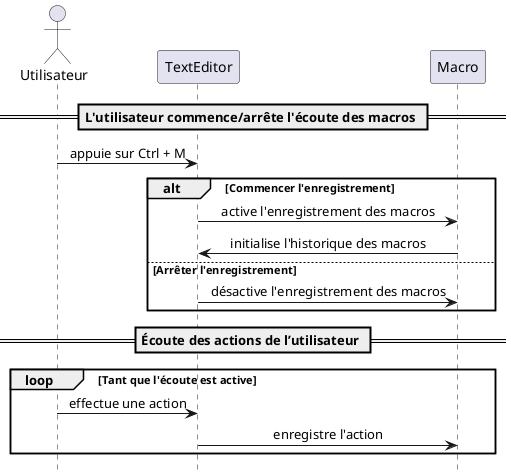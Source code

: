@startuml ecoute
hide footbox
skinparam sequenceMessageAlign center

actor Utilisateur
participant "TextEditor" as editor
participant "Macro" as macro

== L'utilisateur commence/arrête l'écoute des macros ==
Utilisateur -> editor : appuie sur Ctrl + M
alt Commencer l'enregistrement
    editor -> macro : active l'enregistrement des macros
    macro -> editor : initialise l'historique des macros
else Arrêter l'enregistrement
    editor -> macro : désactive l'enregistrement des macros
end

== Écoute des actions de l’utilisateur ==
loop Tant que l'écoute est active
    Utilisateur -> editor : effectue une action
    editor -> macro : enregistre l'action
end
@enduml